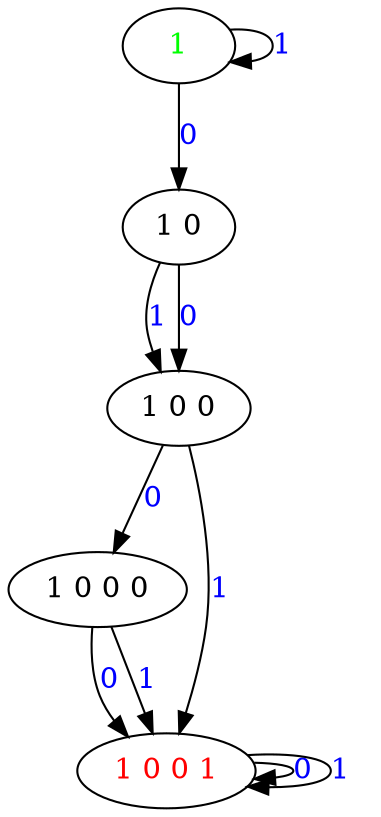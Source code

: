 digraph G {
	"1 0 0 0"->"1 0 0 1"[ label=<<font color="blue">0</font>> ];
	"1"->"1"[ label=<<font color="blue">1</font>> ];
	"1 0 0 1"->"1 0 0 1"[ label=<<font color="blue">0</font>> ];
	"1 0 0 1"->"1 0 0 1"[ label=<<font color="blue">1</font>> ];
	"1"->"1 0"[ label=<<font color="blue">0</font>> ];
	"1 0"->"1 0 0"[ label=<<font color="blue">1</font>> ];
	"1 0 0 0"->"1 0 0 1"[ label=<<font color="blue">1</font>> ];
	"1 0 0"->"1 0 0 1"[ label=<<font color="blue">1</font>> ];
	"1 0 0"->"1 0 0 0"[ label=<<font color="blue">0</font>> ];
	"1 0"->"1 0 0"[ label=<<font color="blue">0</font>> ];
	"1 0 0 0";
	"1 0 0 1" [ label=<<font color="red">1 0 0 1</font>> ];
	"1 0 0";
	"1 0";
	"1" [ label=<<font color="green">1</font>> ];

}
